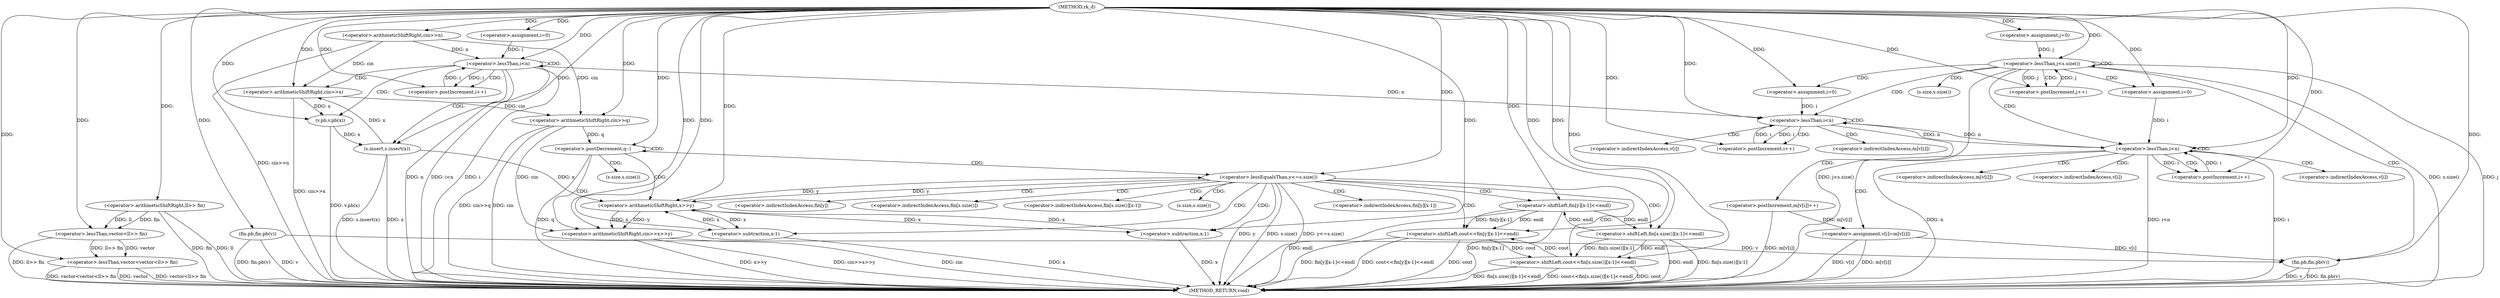 digraph "rk_d" {  
"1000102" [label = "(METHOD,rk_d)" ]
"1000231" [label = "(METHOD_RETURN,void)" ]
"1000105" [label = "(<operator>.arithmeticShiftRight,cin>>n)" ]
"1000112" [label = "(<operator>.lessThan,vector<vector<ll>> fin)" ]
"1000137" [label = "(fin.pb,fin.pb(v))" ]
"1000188" [label = "(<operator>.arithmeticShiftRight,cin>>q)" ]
"1000120" [label = "(<operator>.assignment,i=0)" ]
"1000123" [label = "(<operator>.lessThan,i<n)" ]
"1000126" [label = "(<operator>.postIncrement,i++)" ]
"1000140" [label = "(<operator>.assignment,j=0)" ]
"1000143" [label = "(<operator>.lessThan,j<s.size())" ]
"1000146" [label = "(<operator>.postIncrement,j++)" ]
"1000192" [label = "(<operator>.postDecrement,q--)" ]
"1000114" [label = "(<operator>.lessThan,vector<ll>> fin)" ]
"1000130" [label = "(<operator>.arithmeticShiftRight,cin>>x)" ]
"1000133" [label = "(v.pb,v.pb(x))" ]
"1000135" [label = "(s.insert,s.insert(x))" ]
"1000185" [label = "(fin.pb,fin.pb(v))" ]
"1000197" [label = "(<operator>.arithmeticShiftRight,cin>>x>>y)" ]
"1000116" [label = "(<operator>.arithmeticShiftRight,ll>> fin)" ]
"1000151" [label = "(<operator>.assignment,i=0)" ]
"1000154" [label = "(<operator>.lessThan,i<n)" ]
"1000157" [label = "(<operator>.postIncrement,i++)" ]
"1000167" [label = "(<operator>.assignment,i=0)" ]
"1000170" [label = "(<operator>.lessThan,i<n)" ]
"1000173" [label = "(<operator>.postIncrement,i++)" ]
"1000203" [label = "(<operator>.lessEqualsThan,y<=s.size())" ]
"1000160" [label = "(<operator>.postIncrement,m[v[i]]++)" ]
"1000176" [label = "(<operator>.assignment,v[i]=m[v[i]])" ]
"1000199" [label = "(<operator>.arithmeticShiftRight,x>>y)" ]
"1000207" [label = "(<operator>.shiftLeft,cout<<fin[y][x-1]<<endl)" ]
"1000220" [label = "(<operator>.shiftLeft,cout<<fin[s.size()][x-1]<<endl)" ]
"1000209" [label = "(<operator>.shiftLeft,fin[y][x-1]<<endl)" ]
"1000222" [label = "(<operator>.shiftLeft,fin[s.size()][x-1]<<endl)" ]
"1000214" [label = "(<operator>.subtraction,x-1)" ]
"1000227" [label = "(<operator>.subtraction,x-1)" ]
"1000145" [label = "(s.size,s.size())" ]
"1000205" [label = "(s.size,s.size())" ]
"1000161" [label = "(<operator>.indirectIndexAccess,m[v[i]])" ]
"1000177" [label = "(<operator>.indirectIndexAccess,v[i])" ]
"1000180" [label = "(<operator>.indirectIndexAccess,m[v[i]])" ]
"1000163" [label = "(<operator>.indirectIndexAccess,v[i])" ]
"1000182" [label = "(<operator>.indirectIndexAccess,v[i])" ]
"1000210" [label = "(<operator>.indirectIndexAccess,fin[y][x-1])" ]
"1000211" [label = "(<operator>.indirectIndexAccess,fin[y])" ]
"1000223" [label = "(<operator>.indirectIndexAccess,fin[s.size()][x-1])" ]
"1000224" [label = "(<operator>.indirectIndexAccess,fin[s.size()])" ]
"1000226" [label = "(s.size,s.size())" ]
  "1000105" -> "1000231"  [ label = "DDG: cin>>n"] 
  "1000112" -> "1000231"  [ label = "DDG: vector"] 
  "1000116" -> "1000231"  [ label = "DDG: fin"] 
  "1000114" -> "1000231"  [ label = "DDG: ll>> fin"] 
  "1000112" -> "1000231"  [ label = "DDG: vector<ll>> fin"] 
  "1000112" -> "1000231"  [ label = "DDG: vector<vector<ll>> fin"] 
  "1000123" -> "1000231"  [ label = "DDG: i"] 
  "1000123" -> "1000231"  [ label = "DDG: n"] 
  "1000123" -> "1000231"  [ label = "DDG: i<n"] 
  "1000137" -> "1000231"  [ label = "DDG: v"] 
  "1000137" -> "1000231"  [ label = "DDG: fin.pb(v)"] 
  "1000143" -> "1000231"  [ label = "DDG: j"] 
  "1000143" -> "1000231"  [ label = "DDG: s.size()"] 
  "1000143" -> "1000231"  [ label = "DDG: j<s.size()"] 
  "1000188" -> "1000231"  [ label = "DDG: cin"] 
  "1000188" -> "1000231"  [ label = "DDG: cin>>q"] 
  "1000192" -> "1000231"  [ label = "DDG: q"] 
  "1000197" -> "1000231"  [ label = "DDG: cin"] 
  "1000197" -> "1000231"  [ label = "DDG: x>>y"] 
  "1000197" -> "1000231"  [ label = "DDG: cin>>x>>y"] 
  "1000203" -> "1000231"  [ label = "DDG: y"] 
  "1000203" -> "1000231"  [ label = "DDG: s.size()"] 
  "1000203" -> "1000231"  [ label = "DDG: y<=s.size()"] 
  "1000220" -> "1000231"  [ label = "DDG: cout"] 
  "1000227" -> "1000231"  [ label = "DDG: x"] 
  "1000222" -> "1000231"  [ label = "DDG: fin[s.size()][x-1]"] 
  "1000222" -> "1000231"  [ label = "DDG: endl"] 
  "1000220" -> "1000231"  [ label = "DDG: fin[s.size()][x-1]<<endl"] 
  "1000220" -> "1000231"  [ label = "DDG: cout<<fin[s.size()][x-1]<<endl"] 
  "1000207" -> "1000231"  [ label = "DDG: cout"] 
  "1000214" -> "1000231"  [ label = "DDG: x"] 
  "1000209" -> "1000231"  [ label = "DDG: fin[y][x-1]"] 
  "1000209" -> "1000231"  [ label = "DDG: endl"] 
  "1000207" -> "1000231"  [ label = "DDG: fin[y][x-1]<<endl"] 
  "1000207" -> "1000231"  [ label = "DDG: cout<<fin[y][x-1]<<endl"] 
  "1000170" -> "1000231"  [ label = "DDG: i"] 
  "1000170" -> "1000231"  [ label = "DDG: n"] 
  "1000170" -> "1000231"  [ label = "DDG: i<n"] 
  "1000185" -> "1000231"  [ label = "DDG: v"] 
  "1000185" -> "1000231"  [ label = "DDG: fin.pb(v)"] 
  "1000176" -> "1000231"  [ label = "DDG: v[i]"] 
  "1000176" -> "1000231"  [ label = "DDG: m[v[i]]"] 
  "1000160" -> "1000231"  [ label = "DDG: m[v[i]]"] 
  "1000130" -> "1000231"  [ label = "DDG: cin>>x"] 
  "1000133" -> "1000231"  [ label = "DDG: v.pb(x)"] 
  "1000135" -> "1000231"  [ label = "DDG: x"] 
  "1000135" -> "1000231"  [ label = "DDG: s.insert(x)"] 
  "1000116" -> "1000231"  [ label = "DDG: ll"] 
  "1000102" -> "1000105"  [ label = "DDG: "] 
  "1000114" -> "1000112"  [ label = "DDG: vector"] 
  "1000102" -> "1000112"  [ label = "DDG: "] 
  "1000114" -> "1000112"  [ label = "DDG: ll>> fin"] 
  "1000102" -> "1000120"  [ label = "DDG: "] 
  "1000102" -> "1000137"  [ label = "DDG: "] 
  "1000102" -> "1000140"  [ label = "DDG: "] 
  "1000105" -> "1000188"  [ label = "DDG: cin"] 
  "1000130" -> "1000188"  [ label = "DDG: cin"] 
  "1000102" -> "1000188"  [ label = "DDG: "] 
  "1000102" -> "1000114"  [ label = "DDG: "] 
  "1000116" -> "1000114"  [ label = "DDG: ll"] 
  "1000116" -> "1000114"  [ label = "DDG: fin"] 
  "1000120" -> "1000123"  [ label = "DDG: i"] 
  "1000126" -> "1000123"  [ label = "DDG: i"] 
  "1000102" -> "1000123"  [ label = "DDG: "] 
  "1000105" -> "1000123"  [ label = "DDG: n"] 
  "1000123" -> "1000126"  [ label = "DDG: i"] 
  "1000102" -> "1000126"  [ label = "DDG: "] 
  "1000140" -> "1000143"  [ label = "DDG: j"] 
  "1000146" -> "1000143"  [ label = "DDG: j"] 
  "1000102" -> "1000143"  [ label = "DDG: "] 
  "1000143" -> "1000146"  [ label = "DDG: j"] 
  "1000102" -> "1000146"  [ label = "DDG: "] 
  "1000188" -> "1000192"  [ label = "DDG: q"] 
  "1000102" -> "1000192"  [ label = "DDG: "] 
  "1000102" -> "1000116"  [ label = "DDG: "] 
  "1000105" -> "1000130"  [ label = "DDG: cin"] 
  "1000102" -> "1000130"  [ label = "DDG: "] 
  "1000135" -> "1000130"  [ label = "DDG: x"] 
  "1000130" -> "1000133"  [ label = "DDG: x"] 
  "1000102" -> "1000133"  [ label = "DDG: "] 
  "1000133" -> "1000135"  [ label = "DDG: x"] 
  "1000102" -> "1000135"  [ label = "DDG: "] 
  "1000102" -> "1000151"  [ label = "DDG: "] 
  "1000102" -> "1000167"  [ label = "DDG: "] 
  "1000137" -> "1000185"  [ label = "DDG: v"] 
  "1000176" -> "1000185"  [ label = "DDG: v[i]"] 
  "1000102" -> "1000185"  [ label = "DDG: "] 
  "1000188" -> "1000197"  [ label = "DDG: cin"] 
  "1000102" -> "1000197"  [ label = "DDG: "] 
  "1000199" -> "1000197"  [ label = "DDG: y"] 
  "1000199" -> "1000197"  [ label = "DDG: x"] 
  "1000151" -> "1000154"  [ label = "DDG: i"] 
  "1000157" -> "1000154"  [ label = "DDG: i"] 
  "1000102" -> "1000154"  [ label = "DDG: "] 
  "1000123" -> "1000154"  [ label = "DDG: n"] 
  "1000170" -> "1000154"  [ label = "DDG: n"] 
  "1000154" -> "1000157"  [ label = "DDG: i"] 
  "1000102" -> "1000157"  [ label = "DDG: "] 
  "1000167" -> "1000170"  [ label = "DDG: i"] 
  "1000173" -> "1000170"  [ label = "DDG: i"] 
  "1000102" -> "1000170"  [ label = "DDG: "] 
  "1000154" -> "1000170"  [ label = "DDG: n"] 
  "1000170" -> "1000173"  [ label = "DDG: i"] 
  "1000102" -> "1000173"  [ label = "DDG: "] 
  "1000160" -> "1000176"  [ label = "DDG: m[v[i]]"] 
  "1000227" -> "1000199"  [ label = "DDG: x"] 
  "1000214" -> "1000199"  [ label = "DDG: x"] 
  "1000135" -> "1000199"  [ label = "DDG: x"] 
  "1000102" -> "1000199"  [ label = "DDG: "] 
  "1000203" -> "1000199"  [ label = "DDG: y"] 
  "1000199" -> "1000203"  [ label = "DDG: y"] 
  "1000102" -> "1000203"  [ label = "DDG: "] 
  "1000220" -> "1000207"  [ label = "DDG: cout"] 
  "1000102" -> "1000207"  [ label = "DDG: "] 
  "1000209" -> "1000207"  [ label = "DDG: fin[y][x-1]"] 
  "1000209" -> "1000207"  [ label = "DDG: endl"] 
  "1000222" -> "1000209"  [ label = "DDG: endl"] 
  "1000102" -> "1000209"  [ label = "DDG: "] 
  "1000207" -> "1000220"  [ label = "DDG: cout"] 
  "1000102" -> "1000220"  [ label = "DDG: "] 
  "1000222" -> "1000220"  [ label = "DDG: fin[s.size()][x-1]"] 
  "1000222" -> "1000220"  [ label = "DDG: endl"] 
  "1000209" -> "1000222"  [ label = "DDG: endl"] 
  "1000102" -> "1000222"  [ label = "DDG: "] 
  "1000199" -> "1000214"  [ label = "DDG: x"] 
  "1000102" -> "1000214"  [ label = "DDG: "] 
  "1000199" -> "1000227"  [ label = "DDG: x"] 
  "1000102" -> "1000227"  [ label = "DDG: "] 
  "1000123" -> "1000135"  [ label = "CDG: "] 
  "1000123" -> "1000133"  [ label = "CDG: "] 
  "1000123" -> "1000126"  [ label = "CDG: "] 
  "1000123" -> "1000123"  [ label = "CDG: "] 
  "1000123" -> "1000130"  [ label = "CDG: "] 
  "1000143" -> "1000143"  [ label = "CDG: "] 
  "1000143" -> "1000167"  [ label = "CDG: "] 
  "1000143" -> "1000154"  [ label = "CDG: "] 
  "1000143" -> "1000151"  [ label = "CDG: "] 
  "1000143" -> "1000145"  [ label = "CDG: "] 
  "1000143" -> "1000170"  [ label = "CDG: "] 
  "1000143" -> "1000146"  [ label = "CDG: "] 
  "1000143" -> "1000185"  [ label = "CDG: "] 
  "1000192" -> "1000199"  [ label = "CDG: "] 
  "1000192" -> "1000197"  [ label = "CDG: "] 
  "1000192" -> "1000203"  [ label = "CDG: "] 
  "1000192" -> "1000205"  [ label = "CDG: "] 
  "1000192" -> "1000192"  [ label = "CDG: "] 
  "1000154" -> "1000161"  [ label = "CDG: "] 
  "1000154" -> "1000157"  [ label = "CDG: "] 
  "1000154" -> "1000163"  [ label = "CDG: "] 
  "1000154" -> "1000154"  [ label = "CDG: "] 
  "1000154" -> "1000160"  [ label = "CDG: "] 
  "1000170" -> "1000182"  [ label = "CDG: "] 
  "1000170" -> "1000180"  [ label = "CDG: "] 
  "1000170" -> "1000173"  [ label = "CDG: "] 
  "1000170" -> "1000170"  [ label = "CDG: "] 
  "1000170" -> "1000176"  [ label = "CDG: "] 
  "1000170" -> "1000177"  [ label = "CDG: "] 
  "1000203" -> "1000211"  [ label = "CDG: "] 
  "1000203" -> "1000227"  [ label = "CDG: "] 
  "1000203" -> "1000210"  [ label = "CDG: "] 
  "1000203" -> "1000222"  [ label = "CDG: "] 
  "1000203" -> "1000207"  [ label = "CDG: "] 
  "1000203" -> "1000220"  [ label = "CDG: "] 
  "1000203" -> "1000214"  [ label = "CDG: "] 
  "1000203" -> "1000224"  [ label = "CDG: "] 
  "1000203" -> "1000209"  [ label = "CDG: "] 
  "1000203" -> "1000223"  [ label = "CDG: "] 
  "1000203" -> "1000226"  [ label = "CDG: "] 
}
